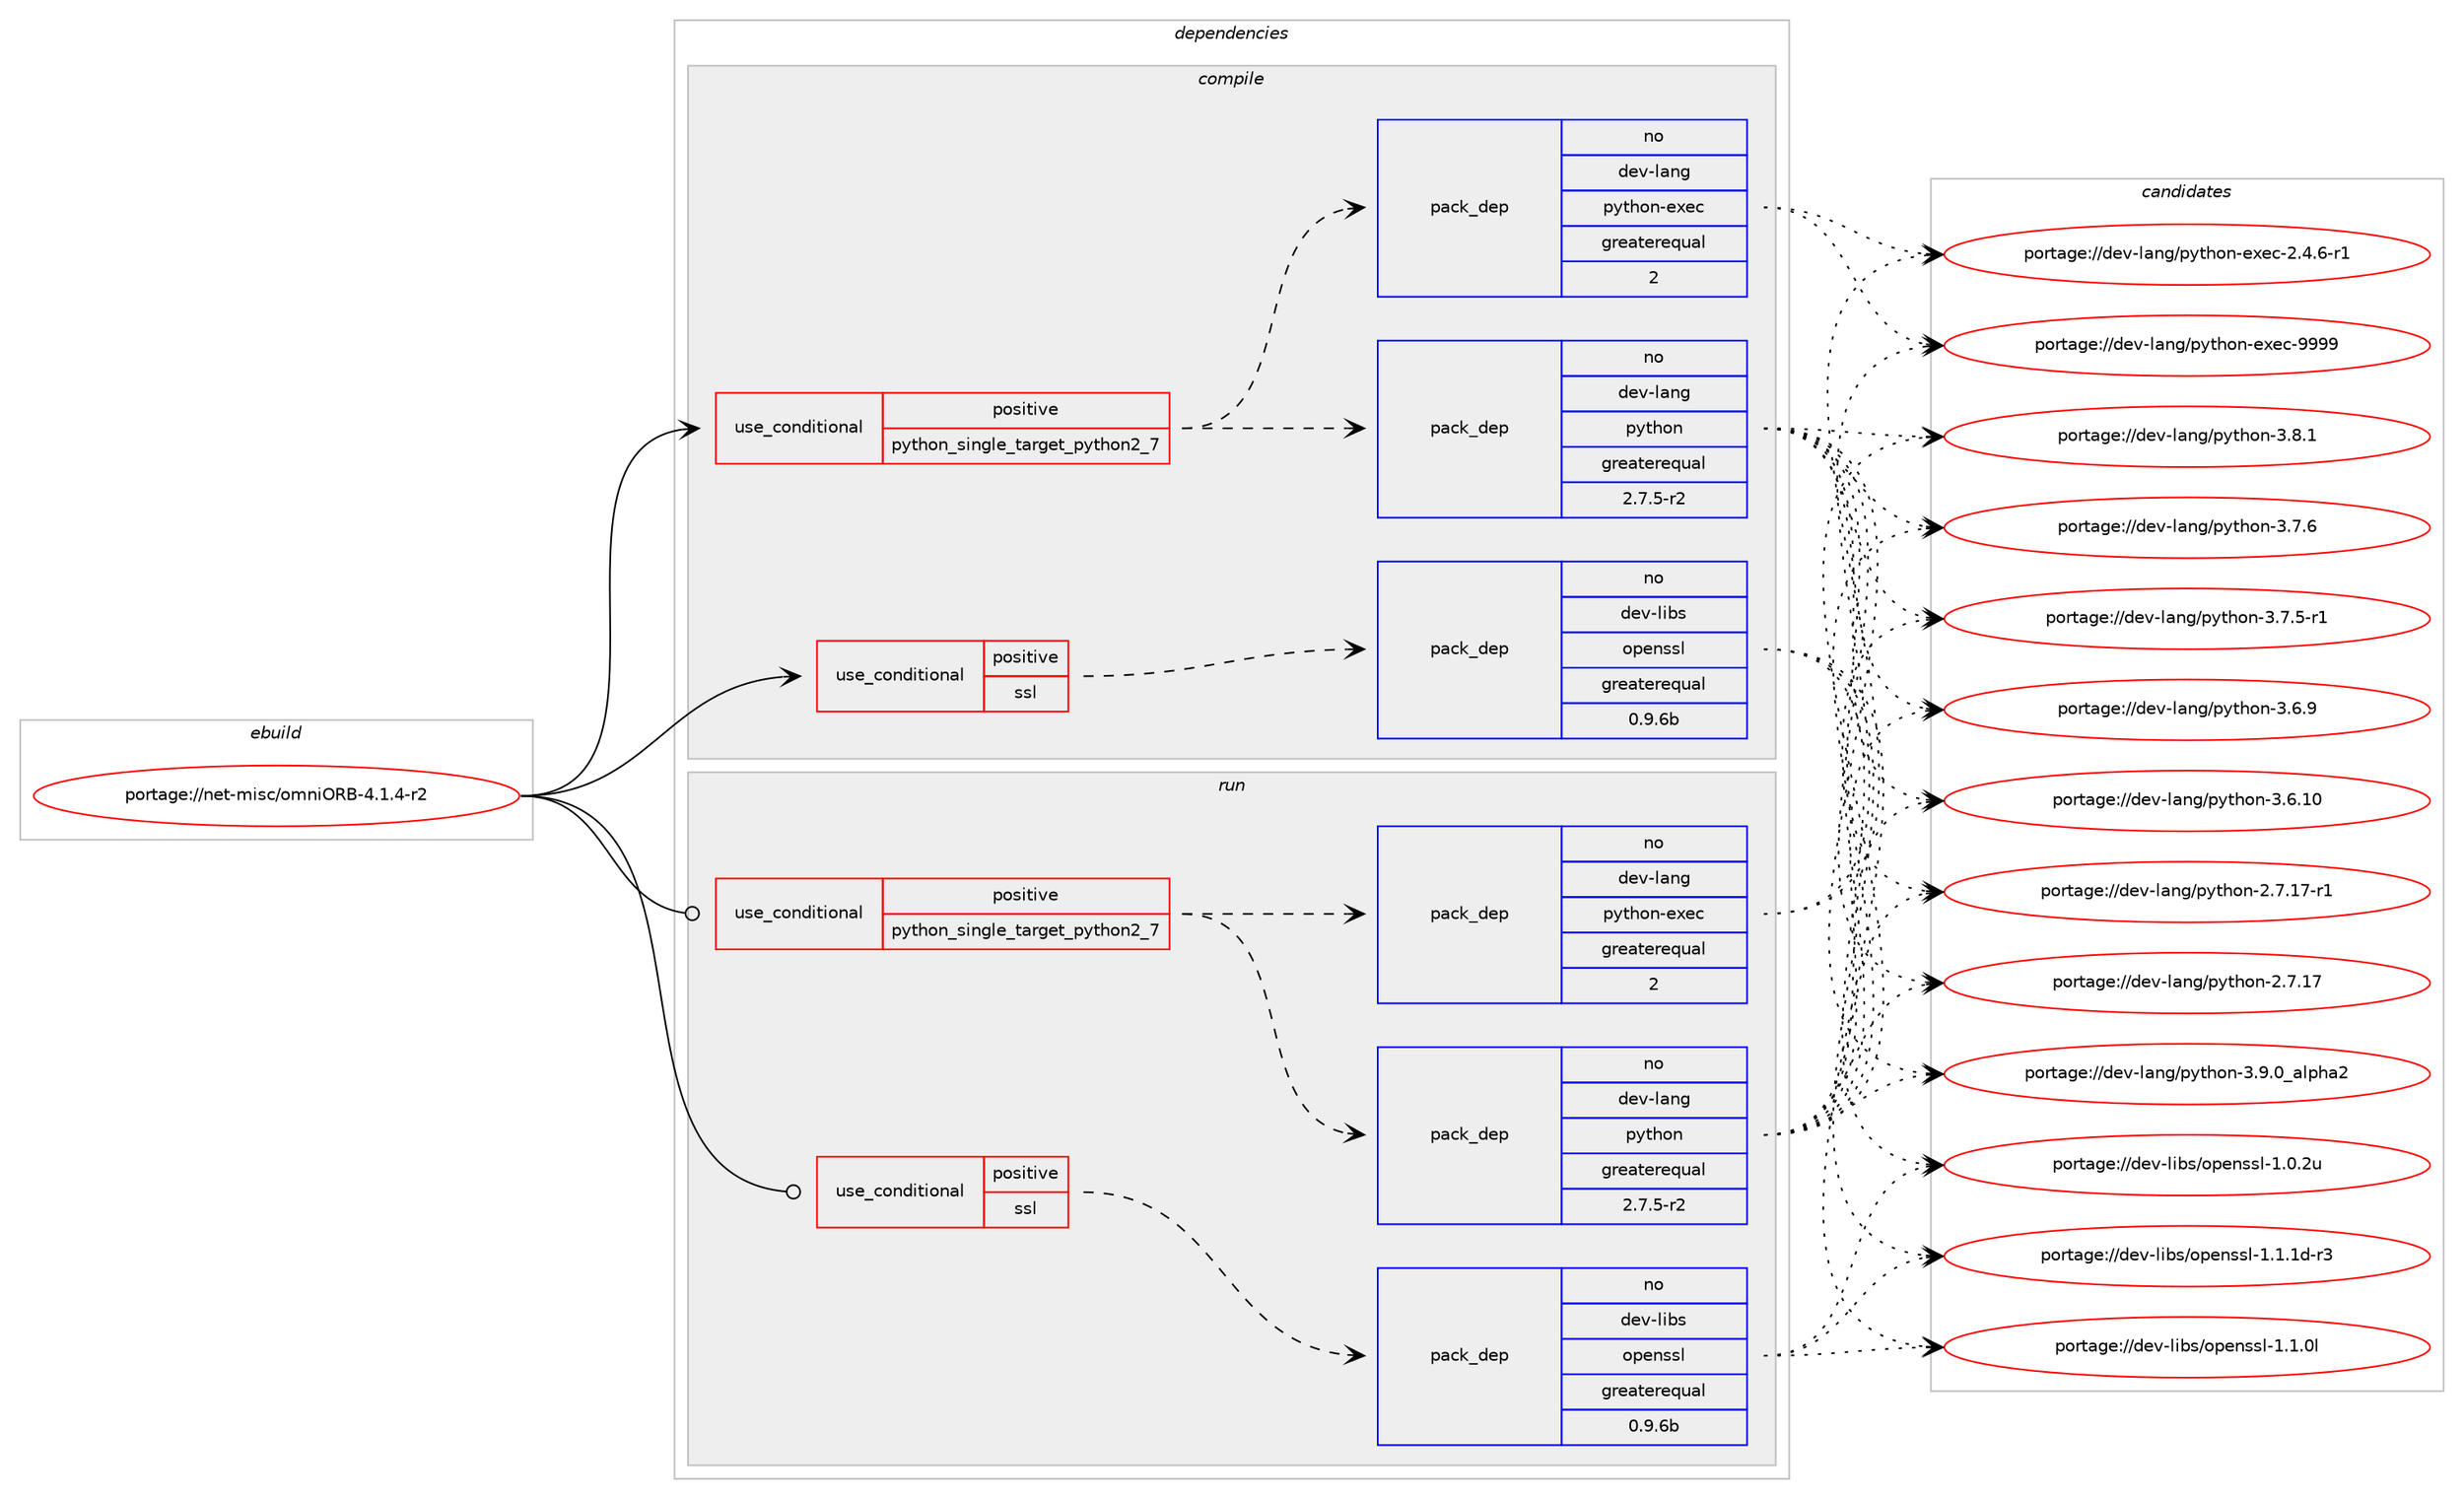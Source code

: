 digraph prolog {

# *************
# Graph options
# *************

newrank=true;
concentrate=true;
compound=true;
graph [rankdir=LR,fontname=Helvetica,fontsize=10,ranksep=1.5];#, ranksep=2.5, nodesep=0.2];
edge  [arrowhead=vee];
node  [fontname=Helvetica,fontsize=10];

# **********
# The ebuild
# **********

subgraph cluster_leftcol {
color=gray;
rank=same;
label=<<i>ebuild</i>>;
id [label="portage://net-misc/omniORB-4.1.4-r2", color=red, width=4, href="../net-misc/omniORB-4.1.4-r2.svg"];
}

# ****************
# The dependencies
# ****************

subgraph cluster_midcol {
color=gray;
label=<<i>dependencies</i>>;
subgraph cluster_compile {
fillcolor="#eeeeee";
style=filled;
label=<<i>compile</i>>;
subgraph cond24958 {
dependency121551 [label=<<TABLE BORDER="0" CELLBORDER="1" CELLSPACING="0" CELLPADDING="4"><TR><TD ROWSPAN="3" CELLPADDING="10">use_conditional</TD></TR><TR><TD>positive</TD></TR><TR><TD>python_single_target_python2_7</TD></TR></TABLE>>, shape=none, color=red];
subgraph pack94512 {
dependency121552 [label=<<TABLE BORDER="0" CELLBORDER="1" CELLSPACING="0" CELLPADDING="4" WIDTH="220"><TR><TD ROWSPAN="6" CELLPADDING="30">pack_dep</TD></TR><TR><TD WIDTH="110">no</TD></TR><TR><TD>dev-lang</TD></TR><TR><TD>python</TD></TR><TR><TD>greaterequal</TD></TR><TR><TD>2.7.5-r2</TD></TR></TABLE>>, shape=none, color=blue];
}
dependency121551:e -> dependency121552:w [weight=20,style="dashed",arrowhead="vee"];
subgraph pack94513 {
dependency121553 [label=<<TABLE BORDER="0" CELLBORDER="1" CELLSPACING="0" CELLPADDING="4" WIDTH="220"><TR><TD ROWSPAN="6" CELLPADDING="30">pack_dep</TD></TR><TR><TD WIDTH="110">no</TD></TR><TR><TD>dev-lang</TD></TR><TR><TD>python-exec</TD></TR><TR><TD>greaterequal</TD></TR><TR><TD>2</TD></TR></TABLE>>, shape=none, color=blue];
}
dependency121551:e -> dependency121553:w [weight=20,style="dashed",arrowhead="vee"];
}
id:e -> dependency121551:w [weight=20,style="solid",arrowhead="vee"];
subgraph cond24959 {
dependency121554 [label=<<TABLE BORDER="0" CELLBORDER="1" CELLSPACING="0" CELLPADDING="4"><TR><TD ROWSPAN="3" CELLPADDING="10">use_conditional</TD></TR><TR><TD>positive</TD></TR><TR><TD>ssl</TD></TR></TABLE>>, shape=none, color=red];
subgraph pack94514 {
dependency121555 [label=<<TABLE BORDER="0" CELLBORDER="1" CELLSPACING="0" CELLPADDING="4" WIDTH="220"><TR><TD ROWSPAN="6" CELLPADDING="30">pack_dep</TD></TR><TR><TD WIDTH="110">no</TD></TR><TR><TD>dev-libs</TD></TR><TR><TD>openssl</TD></TR><TR><TD>greaterequal</TD></TR><TR><TD>0.9.6b</TD></TR></TABLE>>, shape=none, color=blue];
}
dependency121554:e -> dependency121555:w [weight=20,style="dashed",arrowhead="vee"];
}
id:e -> dependency121554:w [weight=20,style="solid",arrowhead="vee"];
}
subgraph cluster_compileandrun {
fillcolor="#eeeeee";
style=filled;
label=<<i>compile and run</i>>;
}
subgraph cluster_run {
fillcolor="#eeeeee";
style=filled;
label=<<i>run</i>>;
subgraph cond24960 {
dependency121556 [label=<<TABLE BORDER="0" CELLBORDER="1" CELLSPACING="0" CELLPADDING="4"><TR><TD ROWSPAN="3" CELLPADDING="10">use_conditional</TD></TR><TR><TD>positive</TD></TR><TR><TD>python_single_target_python2_7</TD></TR></TABLE>>, shape=none, color=red];
subgraph pack94515 {
dependency121557 [label=<<TABLE BORDER="0" CELLBORDER="1" CELLSPACING="0" CELLPADDING="4" WIDTH="220"><TR><TD ROWSPAN="6" CELLPADDING="30">pack_dep</TD></TR><TR><TD WIDTH="110">no</TD></TR><TR><TD>dev-lang</TD></TR><TR><TD>python</TD></TR><TR><TD>greaterequal</TD></TR><TR><TD>2.7.5-r2</TD></TR></TABLE>>, shape=none, color=blue];
}
dependency121556:e -> dependency121557:w [weight=20,style="dashed",arrowhead="vee"];
subgraph pack94516 {
dependency121558 [label=<<TABLE BORDER="0" CELLBORDER="1" CELLSPACING="0" CELLPADDING="4" WIDTH="220"><TR><TD ROWSPAN="6" CELLPADDING="30">pack_dep</TD></TR><TR><TD WIDTH="110">no</TD></TR><TR><TD>dev-lang</TD></TR><TR><TD>python-exec</TD></TR><TR><TD>greaterequal</TD></TR><TR><TD>2</TD></TR></TABLE>>, shape=none, color=blue];
}
dependency121556:e -> dependency121558:w [weight=20,style="dashed",arrowhead="vee"];
}
id:e -> dependency121556:w [weight=20,style="solid",arrowhead="odot"];
subgraph cond24961 {
dependency121559 [label=<<TABLE BORDER="0" CELLBORDER="1" CELLSPACING="0" CELLPADDING="4"><TR><TD ROWSPAN="3" CELLPADDING="10">use_conditional</TD></TR><TR><TD>positive</TD></TR><TR><TD>ssl</TD></TR></TABLE>>, shape=none, color=red];
subgraph pack94517 {
dependency121560 [label=<<TABLE BORDER="0" CELLBORDER="1" CELLSPACING="0" CELLPADDING="4" WIDTH="220"><TR><TD ROWSPAN="6" CELLPADDING="30">pack_dep</TD></TR><TR><TD WIDTH="110">no</TD></TR><TR><TD>dev-libs</TD></TR><TR><TD>openssl</TD></TR><TR><TD>greaterequal</TD></TR><TR><TD>0.9.6b</TD></TR></TABLE>>, shape=none, color=blue];
}
dependency121559:e -> dependency121560:w [weight=20,style="dashed",arrowhead="vee"];
}
id:e -> dependency121559:w [weight=20,style="solid",arrowhead="odot"];
}
}

# **************
# The candidates
# **************

subgraph cluster_choices {
rank=same;
color=gray;
label=<<i>candidates</i>>;

subgraph choice94512 {
color=black;
nodesep=1;
choice10010111845108971101034711212111610411111045514657464895971081121049750 [label="portage://dev-lang/python-3.9.0_alpha2", color=red, width=4,href="../dev-lang/python-3.9.0_alpha2.svg"];
choice100101118451089711010347112121116104111110455146564649 [label="portage://dev-lang/python-3.8.1", color=red, width=4,href="../dev-lang/python-3.8.1.svg"];
choice100101118451089711010347112121116104111110455146554654 [label="portage://dev-lang/python-3.7.6", color=red, width=4,href="../dev-lang/python-3.7.6.svg"];
choice1001011184510897110103471121211161041111104551465546534511449 [label="portage://dev-lang/python-3.7.5-r1", color=red, width=4,href="../dev-lang/python-3.7.5-r1.svg"];
choice100101118451089711010347112121116104111110455146544657 [label="portage://dev-lang/python-3.6.9", color=red, width=4,href="../dev-lang/python-3.6.9.svg"];
choice10010111845108971101034711212111610411111045514654464948 [label="portage://dev-lang/python-3.6.10", color=red, width=4,href="../dev-lang/python-3.6.10.svg"];
choice100101118451089711010347112121116104111110455046554649554511449 [label="portage://dev-lang/python-2.7.17-r1", color=red, width=4,href="../dev-lang/python-2.7.17-r1.svg"];
choice10010111845108971101034711212111610411111045504655464955 [label="portage://dev-lang/python-2.7.17", color=red, width=4,href="../dev-lang/python-2.7.17.svg"];
dependency121552:e -> choice10010111845108971101034711212111610411111045514657464895971081121049750:w [style=dotted,weight="100"];
dependency121552:e -> choice100101118451089711010347112121116104111110455146564649:w [style=dotted,weight="100"];
dependency121552:e -> choice100101118451089711010347112121116104111110455146554654:w [style=dotted,weight="100"];
dependency121552:e -> choice1001011184510897110103471121211161041111104551465546534511449:w [style=dotted,weight="100"];
dependency121552:e -> choice100101118451089711010347112121116104111110455146544657:w [style=dotted,weight="100"];
dependency121552:e -> choice10010111845108971101034711212111610411111045514654464948:w [style=dotted,weight="100"];
dependency121552:e -> choice100101118451089711010347112121116104111110455046554649554511449:w [style=dotted,weight="100"];
dependency121552:e -> choice10010111845108971101034711212111610411111045504655464955:w [style=dotted,weight="100"];
}
subgraph choice94513 {
color=black;
nodesep=1;
choice10010111845108971101034711212111610411111045101120101994557575757 [label="portage://dev-lang/python-exec-9999", color=red, width=4,href="../dev-lang/python-exec-9999.svg"];
choice10010111845108971101034711212111610411111045101120101994550465246544511449 [label="portage://dev-lang/python-exec-2.4.6-r1", color=red, width=4,href="../dev-lang/python-exec-2.4.6-r1.svg"];
dependency121553:e -> choice10010111845108971101034711212111610411111045101120101994557575757:w [style=dotted,weight="100"];
dependency121553:e -> choice10010111845108971101034711212111610411111045101120101994550465246544511449:w [style=dotted,weight="100"];
}
subgraph choice94514 {
color=black;
nodesep=1;
choice1001011184510810598115471111121011101151151084549464946491004511451 [label="portage://dev-libs/openssl-1.1.1d-r3", color=red, width=4,href="../dev-libs/openssl-1.1.1d-r3.svg"];
choice100101118451081059811547111112101110115115108454946494648108 [label="portage://dev-libs/openssl-1.1.0l", color=red, width=4,href="../dev-libs/openssl-1.1.0l.svg"];
choice100101118451081059811547111112101110115115108454946484650117 [label="portage://dev-libs/openssl-1.0.2u", color=red, width=4,href="../dev-libs/openssl-1.0.2u.svg"];
dependency121555:e -> choice1001011184510810598115471111121011101151151084549464946491004511451:w [style=dotted,weight="100"];
dependency121555:e -> choice100101118451081059811547111112101110115115108454946494648108:w [style=dotted,weight="100"];
dependency121555:e -> choice100101118451081059811547111112101110115115108454946484650117:w [style=dotted,weight="100"];
}
subgraph choice94515 {
color=black;
nodesep=1;
choice10010111845108971101034711212111610411111045514657464895971081121049750 [label="portage://dev-lang/python-3.9.0_alpha2", color=red, width=4,href="../dev-lang/python-3.9.0_alpha2.svg"];
choice100101118451089711010347112121116104111110455146564649 [label="portage://dev-lang/python-3.8.1", color=red, width=4,href="../dev-lang/python-3.8.1.svg"];
choice100101118451089711010347112121116104111110455146554654 [label="portage://dev-lang/python-3.7.6", color=red, width=4,href="../dev-lang/python-3.7.6.svg"];
choice1001011184510897110103471121211161041111104551465546534511449 [label="portage://dev-lang/python-3.7.5-r1", color=red, width=4,href="../dev-lang/python-3.7.5-r1.svg"];
choice100101118451089711010347112121116104111110455146544657 [label="portage://dev-lang/python-3.6.9", color=red, width=4,href="../dev-lang/python-3.6.9.svg"];
choice10010111845108971101034711212111610411111045514654464948 [label="portage://dev-lang/python-3.6.10", color=red, width=4,href="../dev-lang/python-3.6.10.svg"];
choice100101118451089711010347112121116104111110455046554649554511449 [label="portage://dev-lang/python-2.7.17-r1", color=red, width=4,href="../dev-lang/python-2.7.17-r1.svg"];
choice10010111845108971101034711212111610411111045504655464955 [label="portage://dev-lang/python-2.7.17", color=red, width=4,href="../dev-lang/python-2.7.17.svg"];
dependency121557:e -> choice10010111845108971101034711212111610411111045514657464895971081121049750:w [style=dotted,weight="100"];
dependency121557:e -> choice100101118451089711010347112121116104111110455146564649:w [style=dotted,weight="100"];
dependency121557:e -> choice100101118451089711010347112121116104111110455146554654:w [style=dotted,weight="100"];
dependency121557:e -> choice1001011184510897110103471121211161041111104551465546534511449:w [style=dotted,weight="100"];
dependency121557:e -> choice100101118451089711010347112121116104111110455146544657:w [style=dotted,weight="100"];
dependency121557:e -> choice10010111845108971101034711212111610411111045514654464948:w [style=dotted,weight="100"];
dependency121557:e -> choice100101118451089711010347112121116104111110455046554649554511449:w [style=dotted,weight="100"];
dependency121557:e -> choice10010111845108971101034711212111610411111045504655464955:w [style=dotted,weight="100"];
}
subgraph choice94516 {
color=black;
nodesep=1;
choice10010111845108971101034711212111610411111045101120101994557575757 [label="portage://dev-lang/python-exec-9999", color=red, width=4,href="../dev-lang/python-exec-9999.svg"];
choice10010111845108971101034711212111610411111045101120101994550465246544511449 [label="portage://dev-lang/python-exec-2.4.6-r1", color=red, width=4,href="../dev-lang/python-exec-2.4.6-r1.svg"];
dependency121558:e -> choice10010111845108971101034711212111610411111045101120101994557575757:w [style=dotted,weight="100"];
dependency121558:e -> choice10010111845108971101034711212111610411111045101120101994550465246544511449:w [style=dotted,weight="100"];
}
subgraph choice94517 {
color=black;
nodesep=1;
choice1001011184510810598115471111121011101151151084549464946491004511451 [label="portage://dev-libs/openssl-1.1.1d-r3", color=red, width=4,href="../dev-libs/openssl-1.1.1d-r3.svg"];
choice100101118451081059811547111112101110115115108454946494648108 [label="portage://dev-libs/openssl-1.1.0l", color=red, width=4,href="../dev-libs/openssl-1.1.0l.svg"];
choice100101118451081059811547111112101110115115108454946484650117 [label="portage://dev-libs/openssl-1.0.2u", color=red, width=4,href="../dev-libs/openssl-1.0.2u.svg"];
dependency121560:e -> choice1001011184510810598115471111121011101151151084549464946491004511451:w [style=dotted,weight="100"];
dependency121560:e -> choice100101118451081059811547111112101110115115108454946494648108:w [style=dotted,weight="100"];
dependency121560:e -> choice100101118451081059811547111112101110115115108454946484650117:w [style=dotted,weight="100"];
}
}

}
